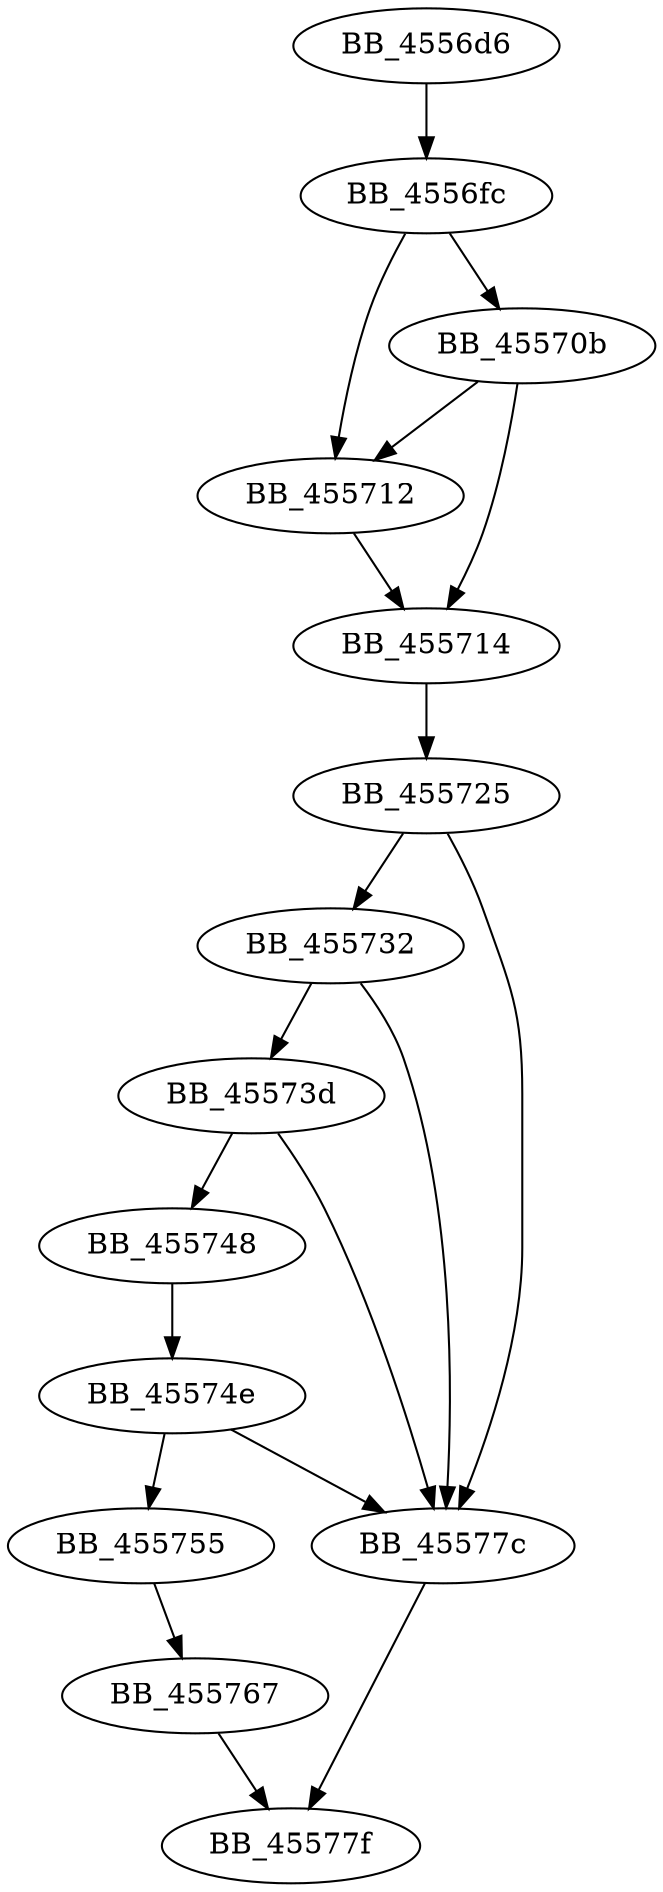DiGraph sub_4556D6{
BB_4556d6->BB_4556fc
BB_4556fc->BB_45570b
BB_4556fc->BB_455712
BB_45570b->BB_455712
BB_45570b->BB_455714
BB_455712->BB_455714
BB_455714->BB_455725
BB_455725->BB_455732
BB_455725->BB_45577c
BB_455732->BB_45573d
BB_455732->BB_45577c
BB_45573d->BB_455748
BB_45573d->BB_45577c
BB_455748->BB_45574e
BB_45574e->BB_455755
BB_45574e->BB_45577c
BB_455755->BB_455767
BB_455767->BB_45577f
BB_45577c->BB_45577f
}
